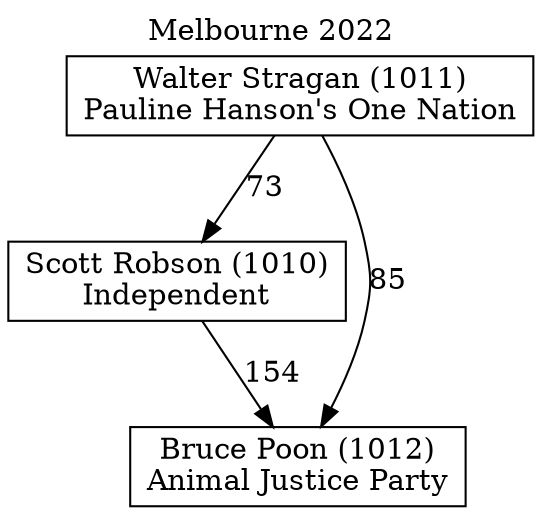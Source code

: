 // House preference flow
digraph "Bruce Poon (1012)_Melbourne_2022" {
	graph [label="Melbourne 2022" labelloc=t mclimit=10]
	node [shape=box]
	"Scott Robson (1010)" [label="Scott Robson (1010)
Independent"]
	"Bruce Poon (1012)" [label="Bruce Poon (1012)
Animal Justice Party"]
	"Walter Stragan (1011)" [label="Walter Stragan (1011)
Pauline Hanson's One Nation"]
	"Scott Robson (1010)" -> "Bruce Poon (1012)" [label=154]
	"Walter Stragan (1011)" -> "Scott Robson (1010)" [label=73]
	"Walter Stragan (1011)" -> "Bruce Poon (1012)" [label=85]
}
